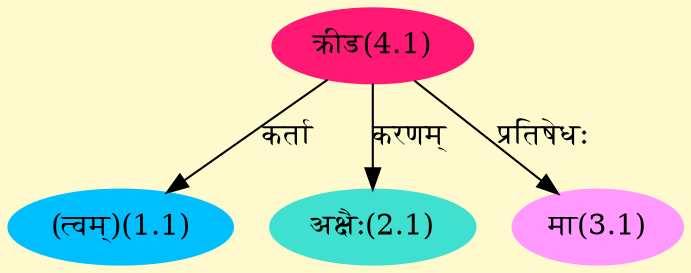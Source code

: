 digraph G{
rankdir=BT;
 compound=true;
 bgcolor="lemonchiffon1";
Node1_1 [style=filled, color="#00BFFF" label = "(त्वम्)(1.1)"]
Node4_1 [style=filled, color="#FF1975" label = "क्रीड(4.1)"]
Node2_1 [style=filled, color="#40E0D0" label = "अक्षैः(2.1)"]
Node3_1 [style=filled, color="#FF99FF" label = "मा(3.1)"]
/* Start of Relations section */

Node1_1 -> Node4_1 [  label="कर्ता"  dir="back" ]
Node2_1 -> Node4_1 [  label="करणम्"  dir="back" ]
Node3_1 -> Node4_1 [  label="प्रतिषेधः"  dir="back" ]
}
